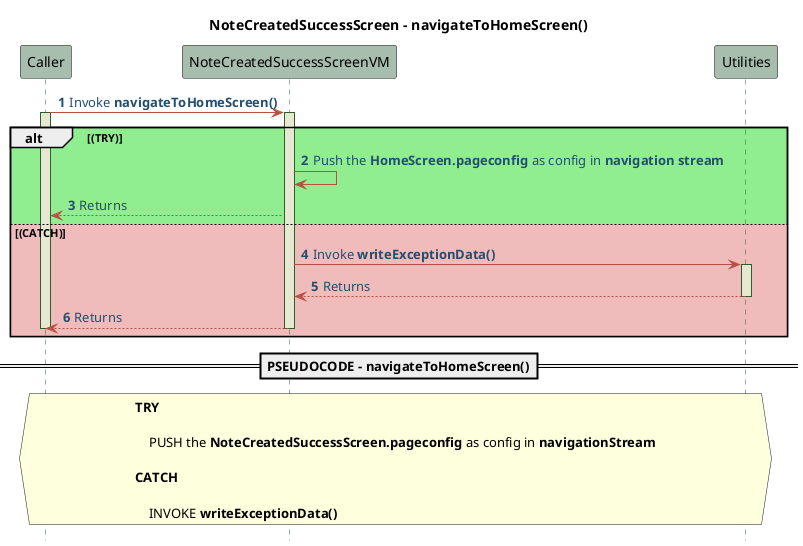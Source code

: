 @startuml NoteCreatedSuccessScreenVM - Sequence - Pseudo 
!define POSITIVERESPONSE 90EE90

!define NEGATIVEERESPONSE EFBBBB

!define NUETRALRESPONSE F2DC79

skinparam sequence{
    ParticipantBackgroundColor #A7BEAE

    LifeLineBackgroundColor #E7E8D1

    LifeLineBorderColor #2C5F2D

    ActorBackgroundColor #FC766AFF

    ActorBorderColor #FC766AFF

    ArrowColor #B85042

    ArrowFontColor #234E70

}

title NoteCreatedSuccessScreen - navigateToHomeScreen() 
autonumber 1
hide footbox 
Caller -> NoteCreatedSuccessScreenVM : Invoke **navigateToHomeScreen()**
alt #POSITIVERESPONSE (TRY) 
activate Caller 
activate NoteCreatedSuccessScreenVM 
NoteCreatedSuccessScreenVM -> NoteCreatedSuccessScreenVM : Push the **HomeScreen.pageconfig** as config in **navigation stream**
NoteCreatedSuccessScreenVM --> Caller : Returns 
else #NEGATIVEERESPONSE (CATCH)
NoteCreatedSuccessScreenVM -> Utilities : Invoke **writeExceptionData()**
activate Utilities 
Utilities --> NoteCreatedSuccessScreenVM : Returns 
deactivate Utilities
NoteCreatedSuccessScreenVM --> Caller : Returns
deactivate Caller
deactivate NoteCreatedSuccessScreenVM 
end 

==PSEUDOCODE - navigateToHomeScreen()== 
hnote across 
    **TRY** 

        PUSH the **NoteCreatedSuccessScreen.pageconfig** as config in **navigationStream**

    **CATCH** 

        INVOKE **writeExceptionData()**
end hnote 
